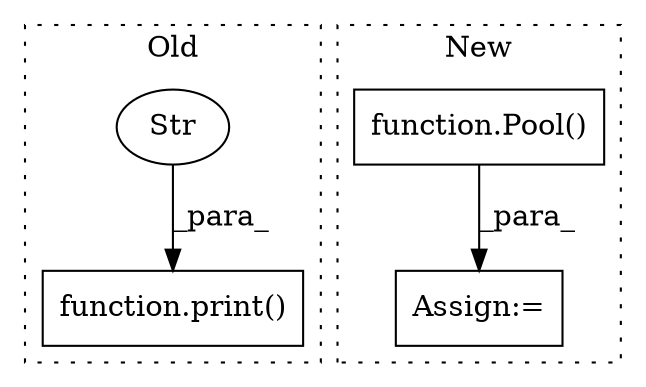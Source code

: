 digraph G {
subgraph cluster0 {
1 [label="function.print()" a="75" s="1817,1848" l="6,1" shape="box"];
3 [label="Str" a="66" s="1823" l="25" shape="ellipse"];
label = "Old";
style="dotted";
}
subgraph cluster1 {
2 [label="function.Pool()" a="75" s="2754" l="23" shape="box"];
4 [label="Assign:=" a="68" s="2807" l="3" shape="box"];
label = "New";
style="dotted";
}
2 -> 4 [label="_para_"];
3 -> 1 [label="_para_"];
}